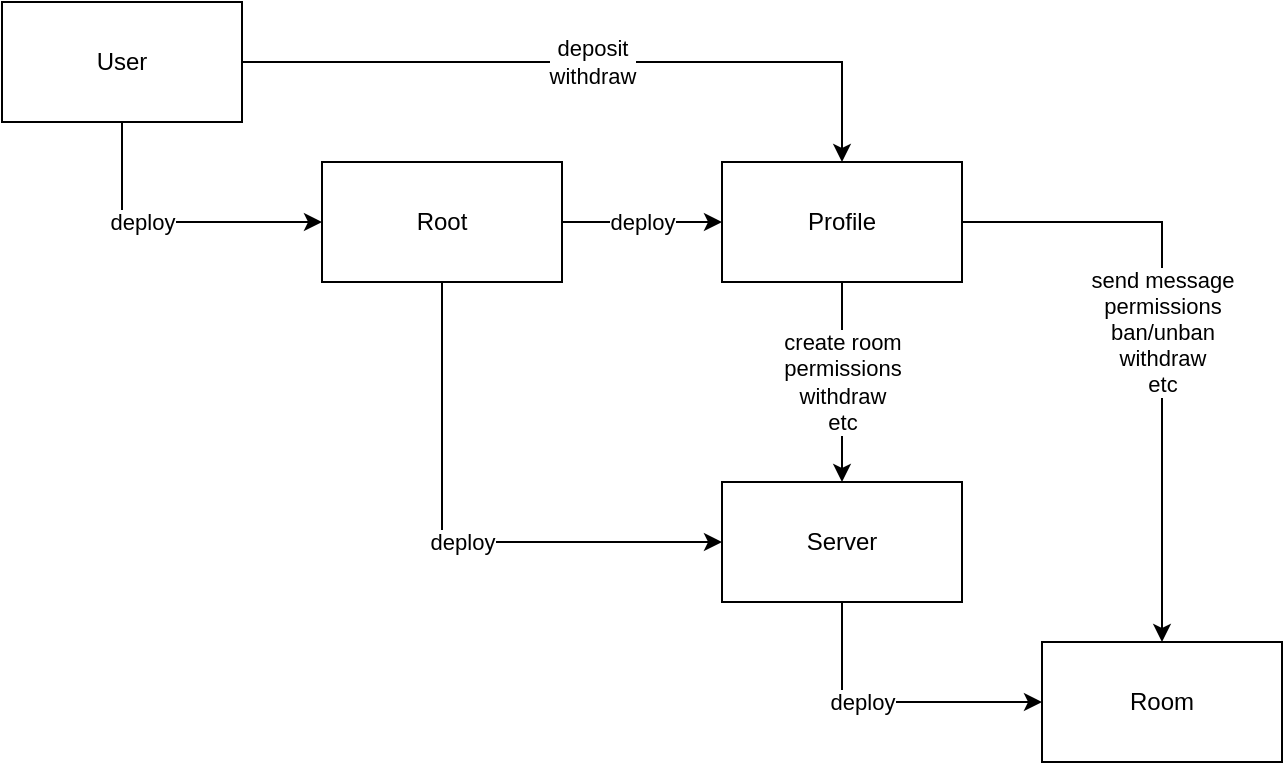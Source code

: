 <mxfile version="21.3.8" type="device">
  <diagram name="Страница 1" id="Mx0nR1an7KGan4Vh-_Th">
    <mxGraphModel dx="854" dy="478" grid="1" gridSize="10" guides="1" tooltips="1" connect="1" arrows="1" fold="1" page="1" pageScale="1" pageWidth="827" pageHeight="1169" background="none" math="0" shadow="0">
      <root>
        <mxCell id="0" />
        <mxCell id="1" parent="0" />
        <mxCell id="4aGoaLKXuFIQYCECd7yA-12" value="deploy" style="edgeStyle=orthogonalEdgeStyle;rounded=0;orthogonalLoop=1;jettySize=auto;html=1;exitX=0.5;exitY=1;exitDx=0;exitDy=0;entryX=0;entryY=0.5;entryDx=0;entryDy=0;" edge="1" parent="1" source="4aGoaLKXuFIQYCECd7yA-1" target="4aGoaLKXuFIQYCECd7yA-2">
          <mxGeometry x="-0.2" relative="1" as="geometry">
            <mxPoint as="offset" />
          </mxGeometry>
        </mxCell>
        <mxCell id="4aGoaLKXuFIQYCECd7yA-13" value="deposit&lt;br&gt;withdraw" style="edgeStyle=orthogonalEdgeStyle;rounded=0;orthogonalLoop=1;jettySize=auto;html=1;exitX=1;exitY=0.5;exitDx=0;exitDy=0;entryX=0.5;entryY=0;entryDx=0;entryDy=0;" edge="1" parent="1" source="4aGoaLKXuFIQYCECd7yA-1" target="4aGoaLKXuFIQYCECd7yA-5">
          <mxGeometry relative="1" as="geometry">
            <mxPoint as="offset" />
          </mxGeometry>
        </mxCell>
        <mxCell id="4aGoaLKXuFIQYCECd7yA-1" value="User" style="rounded=0;whiteSpace=wrap;html=1;" vertex="1" parent="1">
          <mxGeometry x="100" y="130" width="120" height="60" as="geometry" />
        </mxCell>
        <mxCell id="4aGoaLKXuFIQYCECd7yA-7" value="deploy" style="edgeStyle=orthogonalEdgeStyle;rounded=0;orthogonalLoop=1;jettySize=auto;html=1;exitX=1;exitY=0.5;exitDx=0;exitDy=0;entryX=0;entryY=0.5;entryDx=0;entryDy=0;" edge="1" parent="1" source="4aGoaLKXuFIQYCECd7yA-2" target="4aGoaLKXuFIQYCECd7yA-5">
          <mxGeometry relative="1" as="geometry" />
        </mxCell>
        <mxCell id="4aGoaLKXuFIQYCECd7yA-8" value="deploy" style="edgeStyle=orthogonalEdgeStyle;rounded=0;orthogonalLoop=1;jettySize=auto;html=1;exitX=0.5;exitY=1;exitDx=0;exitDy=0;entryX=0;entryY=0.5;entryDx=0;entryDy=0;" edge="1" parent="1" source="4aGoaLKXuFIQYCECd7yA-2" target="4aGoaLKXuFIQYCECd7yA-3">
          <mxGeometry x="0.037" relative="1" as="geometry">
            <mxPoint as="offset" />
          </mxGeometry>
        </mxCell>
        <mxCell id="4aGoaLKXuFIQYCECd7yA-2" value="Root" style="rounded=0;whiteSpace=wrap;html=1;" vertex="1" parent="1">
          <mxGeometry x="260" y="210" width="120" height="60" as="geometry" />
        </mxCell>
        <mxCell id="4aGoaLKXuFIQYCECd7yA-11" value="deploy" style="edgeStyle=orthogonalEdgeStyle;rounded=0;orthogonalLoop=1;jettySize=auto;html=1;exitX=0.5;exitY=1;exitDx=0;exitDy=0;entryX=0;entryY=0.5;entryDx=0;entryDy=0;" edge="1" parent="1" source="4aGoaLKXuFIQYCECd7yA-3" target="4aGoaLKXuFIQYCECd7yA-4">
          <mxGeometry x="-0.2" relative="1" as="geometry">
            <mxPoint as="offset" />
          </mxGeometry>
        </mxCell>
        <mxCell id="4aGoaLKXuFIQYCECd7yA-3" value="Server" style="rounded=0;whiteSpace=wrap;html=1;" vertex="1" parent="1">
          <mxGeometry x="460" y="370" width="120" height="60" as="geometry" />
        </mxCell>
        <mxCell id="4aGoaLKXuFIQYCECd7yA-4" value="Room" style="rounded=0;whiteSpace=wrap;html=1;" vertex="1" parent="1">
          <mxGeometry x="620" y="450" width="120" height="60" as="geometry" />
        </mxCell>
        <mxCell id="4aGoaLKXuFIQYCECd7yA-9" value="create room&lt;br&gt;permissions&lt;br&gt;withdraw&lt;br&gt;etc" style="edgeStyle=orthogonalEdgeStyle;rounded=0;orthogonalLoop=1;jettySize=auto;html=1;exitX=0.5;exitY=1;exitDx=0;exitDy=0;entryX=0.5;entryY=0;entryDx=0;entryDy=0;" edge="1" parent="1" source="4aGoaLKXuFIQYCECd7yA-5" target="4aGoaLKXuFIQYCECd7yA-3">
          <mxGeometry relative="1" as="geometry">
            <mxPoint as="offset" />
          </mxGeometry>
        </mxCell>
        <mxCell id="4aGoaLKXuFIQYCECd7yA-10" value="send message&lt;br&gt;permissions&lt;br&gt;ban/unban&lt;br&gt;withdraw&lt;br&gt;etc" style="edgeStyle=orthogonalEdgeStyle;rounded=0;orthogonalLoop=1;jettySize=auto;html=1;exitX=1;exitY=0.5;exitDx=0;exitDy=0;entryX=0.5;entryY=0;entryDx=0;entryDy=0;" edge="1" parent="1" source="4aGoaLKXuFIQYCECd7yA-5" target="4aGoaLKXuFIQYCECd7yA-4">
          <mxGeometry relative="1" as="geometry" />
        </mxCell>
        <mxCell id="4aGoaLKXuFIQYCECd7yA-5" value="Profile" style="rounded=0;whiteSpace=wrap;html=1;" vertex="1" parent="1">
          <mxGeometry x="460" y="210" width="120" height="60" as="geometry" />
        </mxCell>
      </root>
    </mxGraphModel>
  </diagram>
</mxfile>
